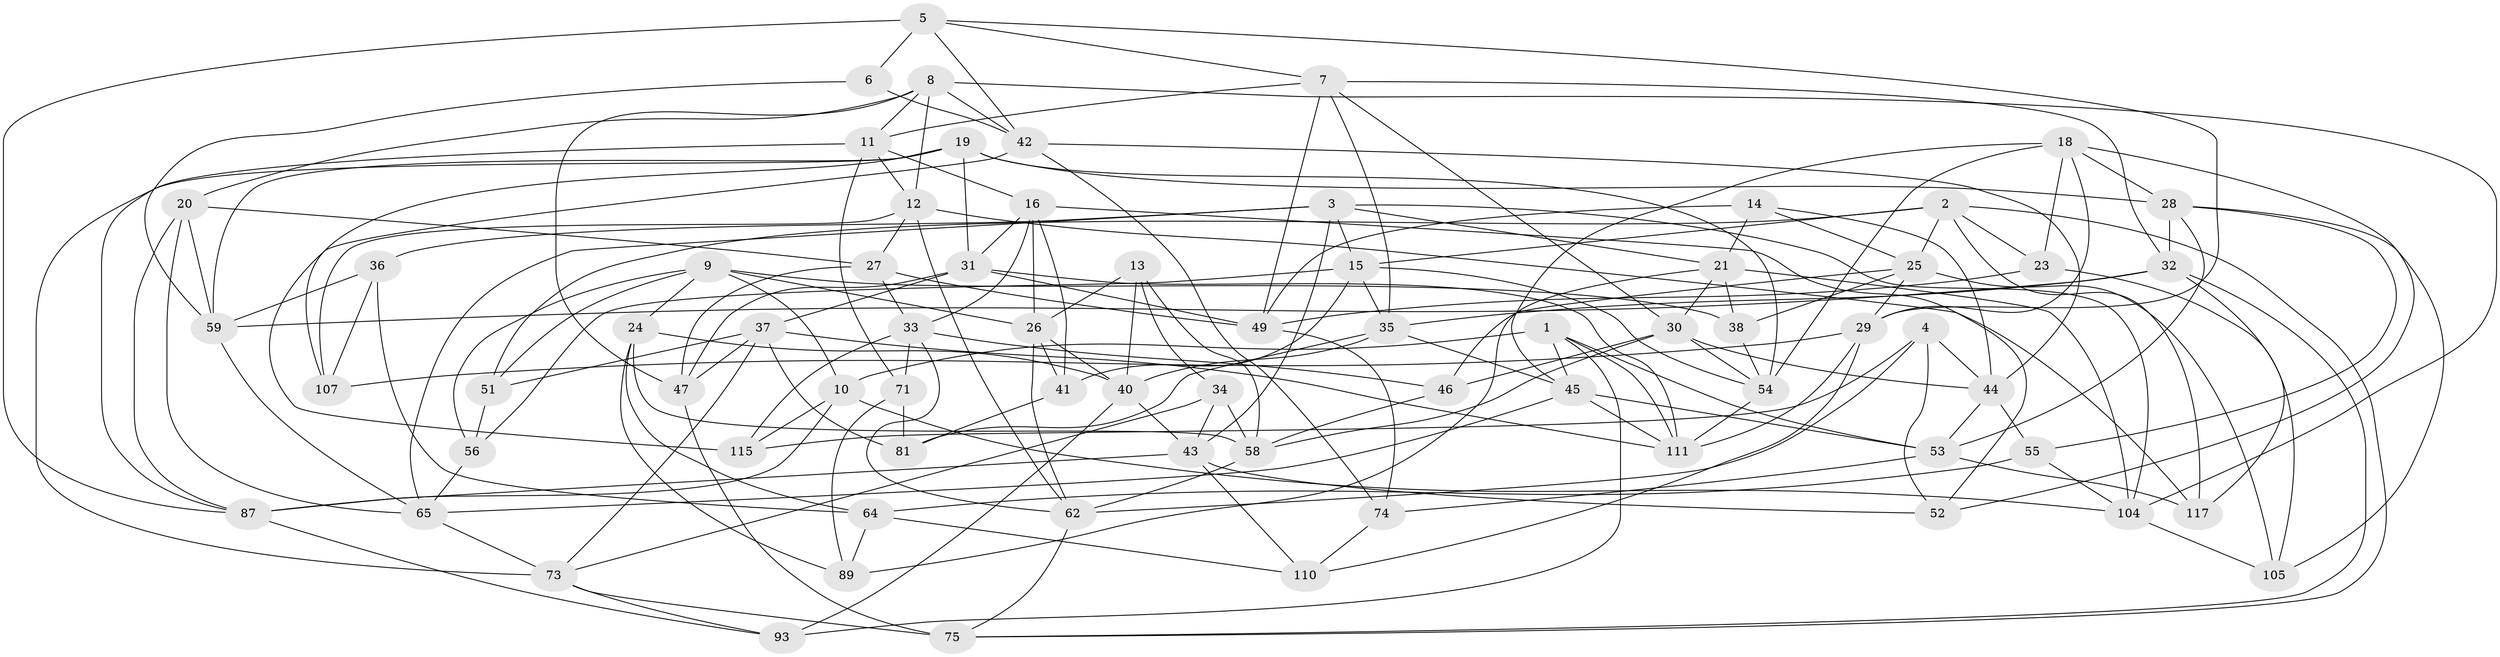 // original degree distribution, {4: 1.0}
// Generated by graph-tools (version 1.1) at 2025/42/03/06/25 10:42:16]
// undirected, 71 vertices, 184 edges
graph export_dot {
graph [start="1"]
  node [color=gray90,style=filled];
  1 [super="+88"];
  2 [super="+102"];
  3 [super="+17"];
  4;
  5 [super="+108"];
  6;
  7 [super="+22"];
  8 [super="+116"];
  9 [super="+119"];
  10 [super="+50"];
  11 [super="+90"];
  12 [super="+78"];
  13;
  14;
  15 [super="+103"];
  16 [super="+72"];
  18 [super="+39"];
  19 [super="+48"];
  20 [super="+70"];
  21 [super="+79"];
  23;
  24 [super="+98"];
  25 [super="+84"];
  26 [super="+68"];
  27 [super="+106"];
  28 [super="+120"];
  29 [super="+63"];
  30 [super="+80"];
  31 [super="+66"];
  32 [super="+69"];
  33 [super="+61"];
  34;
  35 [super="+92"];
  36;
  37 [super="+57"];
  38;
  40 [super="+83"];
  41;
  42 [super="+97"];
  43 [super="+76"];
  44 [super="+101"];
  45 [super="+96"];
  46;
  47 [super="+77"];
  49 [super="+114"];
  51;
  52;
  53 [super="+118"];
  54 [super="+94"];
  55;
  56;
  58 [super="+86"];
  59 [super="+60"];
  62 [super="+82"];
  64 [super="+91"];
  65 [super="+67"];
  71 [super="+85"];
  73 [super="+100"];
  74;
  75 [super="+95"];
  81 [super="+109"];
  87 [super="+99"];
  89;
  93;
  104 [super="+113"];
  105;
  107;
  110;
  111 [super="+112"];
  115;
  117;
  1 -- 10 [weight=2];
  1 -- 93;
  1 -- 111;
  1 -- 53;
  1 -- 45;
  2 -- 15;
  2 -- 23;
  2 -- 25;
  2 -- 51;
  2 -- 117;
  2 -- 75;
  3 -- 43;
  3 -- 36;
  3 -- 15;
  3 -- 21;
  3 -- 65;
  3 -- 104;
  4 -- 115;
  4 -- 52;
  4 -- 62;
  4 -- 44;
  5 -- 6 [weight=2];
  5 -- 42;
  5 -- 7;
  5 -- 29;
  5 -- 87;
  6 -- 42;
  6 -- 59;
  7 -- 30;
  7 -- 35;
  7 -- 32;
  7 -- 49;
  7 -- 11;
  8 -- 11;
  8 -- 12;
  8 -- 47;
  8 -- 42;
  8 -- 20;
  8 -- 104;
  9 -- 38;
  9 -- 26;
  9 -- 10;
  9 -- 24;
  9 -- 56;
  9 -- 51;
  10 -- 104;
  10 -- 115;
  10 -- 87;
  11 -- 12;
  11 -- 71;
  11 -- 87;
  11 -- 16;
  12 -- 107;
  12 -- 117;
  12 -- 27;
  12 -- 62;
  13 -- 58;
  13 -- 40;
  13 -- 34;
  13 -- 26;
  14 -- 44;
  14 -- 49;
  14 -- 21;
  14 -- 25;
  15 -- 56;
  15 -- 41;
  15 -- 35;
  15 -- 54;
  16 -- 26;
  16 -- 41;
  16 -- 52;
  16 -- 33;
  16 -- 31;
  18 -- 28;
  18 -- 52;
  18 -- 29;
  18 -- 45;
  18 -- 54;
  18 -- 23;
  19 -- 107;
  19 -- 54;
  19 -- 28;
  19 -- 73;
  19 -- 59;
  19 -- 31;
  20 -- 27 [weight=2];
  20 -- 87;
  20 -- 65;
  20 -- 59;
  21 -- 104;
  21 -- 30;
  21 -- 89;
  21 -- 38;
  23 -- 105;
  23 -- 49;
  24 -- 64 [weight=2];
  24 -- 40;
  24 -- 89;
  24 -- 58;
  25 -- 38;
  25 -- 29;
  25 -- 46;
  25 -- 105;
  26 -- 41;
  26 -- 40;
  26 -- 62;
  27 -- 33;
  27 -- 49;
  27 -- 47;
  28 -- 105;
  28 -- 32;
  28 -- 53;
  28 -- 55;
  29 -- 111;
  29 -- 110;
  29 -- 107;
  30 -- 46;
  30 -- 44;
  30 -- 54;
  30 -- 58;
  31 -- 47;
  31 -- 37;
  31 -- 49;
  31 -- 111;
  32 -- 35;
  32 -- 59;
  32 -- 117;
  32 -- 75;
  33 -- 71;
  33 -- 62;
  33 -- 115;
  33 -- 46;
  34 -- 58;
  34 -- 73;
  34 -- 43;
  35 -- 40;
  35 -- 45;
  35 -- 81;
  36 -- 107;
  36 -- 64;
  36 -- 59;
  37 -- 81;
  37 -- 111;
  37 -- 73;
  37 -- 51;
  37 -- 47;
  38 -- 54;
  40 -- 93;
  40 -- 43;
  41 -- 81;
  42 -- 115;
  42 -- 74;
  42 -- 44;
  43 -- 52;
  43 -- 110;
  43 -- 87;
  44 -- 55;
  44 -- 53;
  45 -- 65;
  45 -- 111;
  45 -- 53;
  46 -- 58;
  47 -- 75 [weight=2];
  49 -- 74;
  51 -- 56;
  53 -- 74;
  53 -- 117;
  54 -- 111;
  55 -- 64;
  55 -- 104;
  56 -- 65;
  58 -- 62;
  59 -- 65;
  62 -- 75;
  64 -- 110;
  64 -- 89;
  65 -- 73;
  71 -- 81 [weight=3];
  71 -- 89;
  73 -- 75;
  73 -- 93;
  74 -- 110;
  87 -- 93;
  104 -- 105;
}
